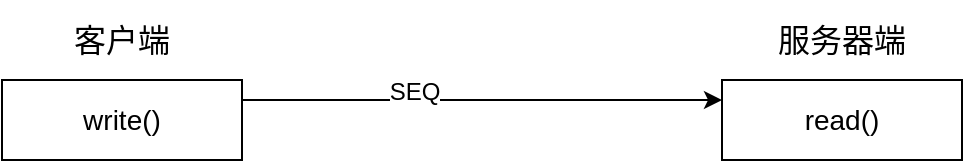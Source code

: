 <mxfile version="10.7.7" type="device"><diagram id="PN4U8hE8ZXuxGvW3yi9U" name="Page-1"><mxGraphModel dx="894" dy="596" grid="1" gridSize="10" guides="1" tooltips="1" connect="1" arrows="1" fold="1" page="1" pageScale="1" pageWidth="827" pageHeight="1169" math="0" shadow="0"><root><mxCell id="0"/><mxCell id="1" parent="0"/><mxCell id="M57gShBAgfVG4g88Su4M-1" value="&lt;font style=&quot;font-size: 16px&quot;&gt;客户端&lt;/font&gt;" style="text;html=1;strokeColor=none;fillColor=none;align=center;verticalAlign=middle;whiteSpace=wrap;rounded=0;" vertex="1" parent="1"><mxGeometry x="40" y="40" width="120" height="40" as="geometry"/></mxCell><mxCell id="M57gShBAgfVG4g88Su4M-2" value="&lt;font style=&quot;font-size: 16px&quot;&gt;服务器端&lt;/font&gt;" style="text;html=1;strokeColor=none;fillColor=none;align=center;verticalAlign=middle;whiteSpace=wrap;rounded=0;" vertex="1" parent="1"><mxGeometry x="400" y="40" width="120" height="40" as="geometry"/></mxCell><mxCell id="M57gShBAgfVG4g88Su4M-3" value="&lt;font style=&quot;font-size: 14px&quot;&gt;write()&lt;/font&gt;" style="rounded=0;whiteSpace=wrap;html=1;" vertex="1" parent="1"><mxGeometry x="40" y="80" width="120" height="40" as="geometry"/></mxCell><mxCell id="M57gShBAgfVG4g88Su4M-4" value="&lt;font style=&quot;font-size: 14px&quot;&gt;read()&lt;/font&gt;" style="rounded=0;whiteSpace=wrap;html=1;" vertex="1" parent="1"><mxGeometry x="400" y="80" width="120" height="40" as="geometry"/></mxCell><mxCell id="M57gShBAgfVG4g88Su4M-7" value="" style="endArrow=classic;html=1;entryX=0;entryY=0.25;entryDx=0;entryDy=0;" edge="1" parent="1" target="M57gShBAgfVG4g88Su4M-4"><mxGeometry width="50" height="50" relative="1" as="geometry"><mxPoint x="160" y="90" as="sourcePoint"/><mxPoint x="250" y="90" as="targetPoint"/></mxGeometry></mxCell><mxCell id="M57gShBAgfVG4g88Su4M-8" value="SEQ" style="text;html=1;resizable=0;points=[];align=center;verticalAlign=middle;labelBackgroundColor=#ffffff;" vertex="1" connectable="0" parent="M57gShBAgfVG4g88Su4M-7"><mxGeometry x="-0.288" y="4" relative="1" as="geometry"><mxPoint as="offset"/></mxGeometry></mxCell></root></mxGraphModel></diagram></mxfile>